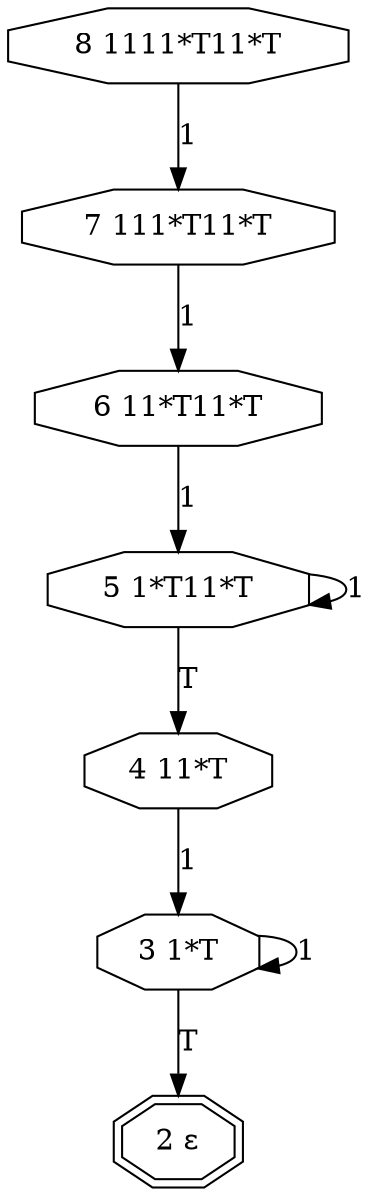 digraph g
{
graph [ splines = false ] 
8 [shape=octagon label="8 1111*T11*T"]
8 -> 7 [label=1] 
7 [shape=octagon label="7 111*T11*T"]
7 -> 6 [label=1] 
6 [shape=octagon label="6 11*T11*T"]
6 -> 5 [label=1] 
5 [shape=octagon label="5 1*T11*T"]
5 -> 5 [label=1] 
5 -> 4 [label=T] 
4 [shape=octagon label="4 11*T"]
4 -> 3 [label=1] 
3 [shape=octagon label="3 1*T"]
3 -> 3 [label=1] 
3 -> 2 [label=T] 
2 [shape=doubleoctagon label="2 &#949;"]
}
